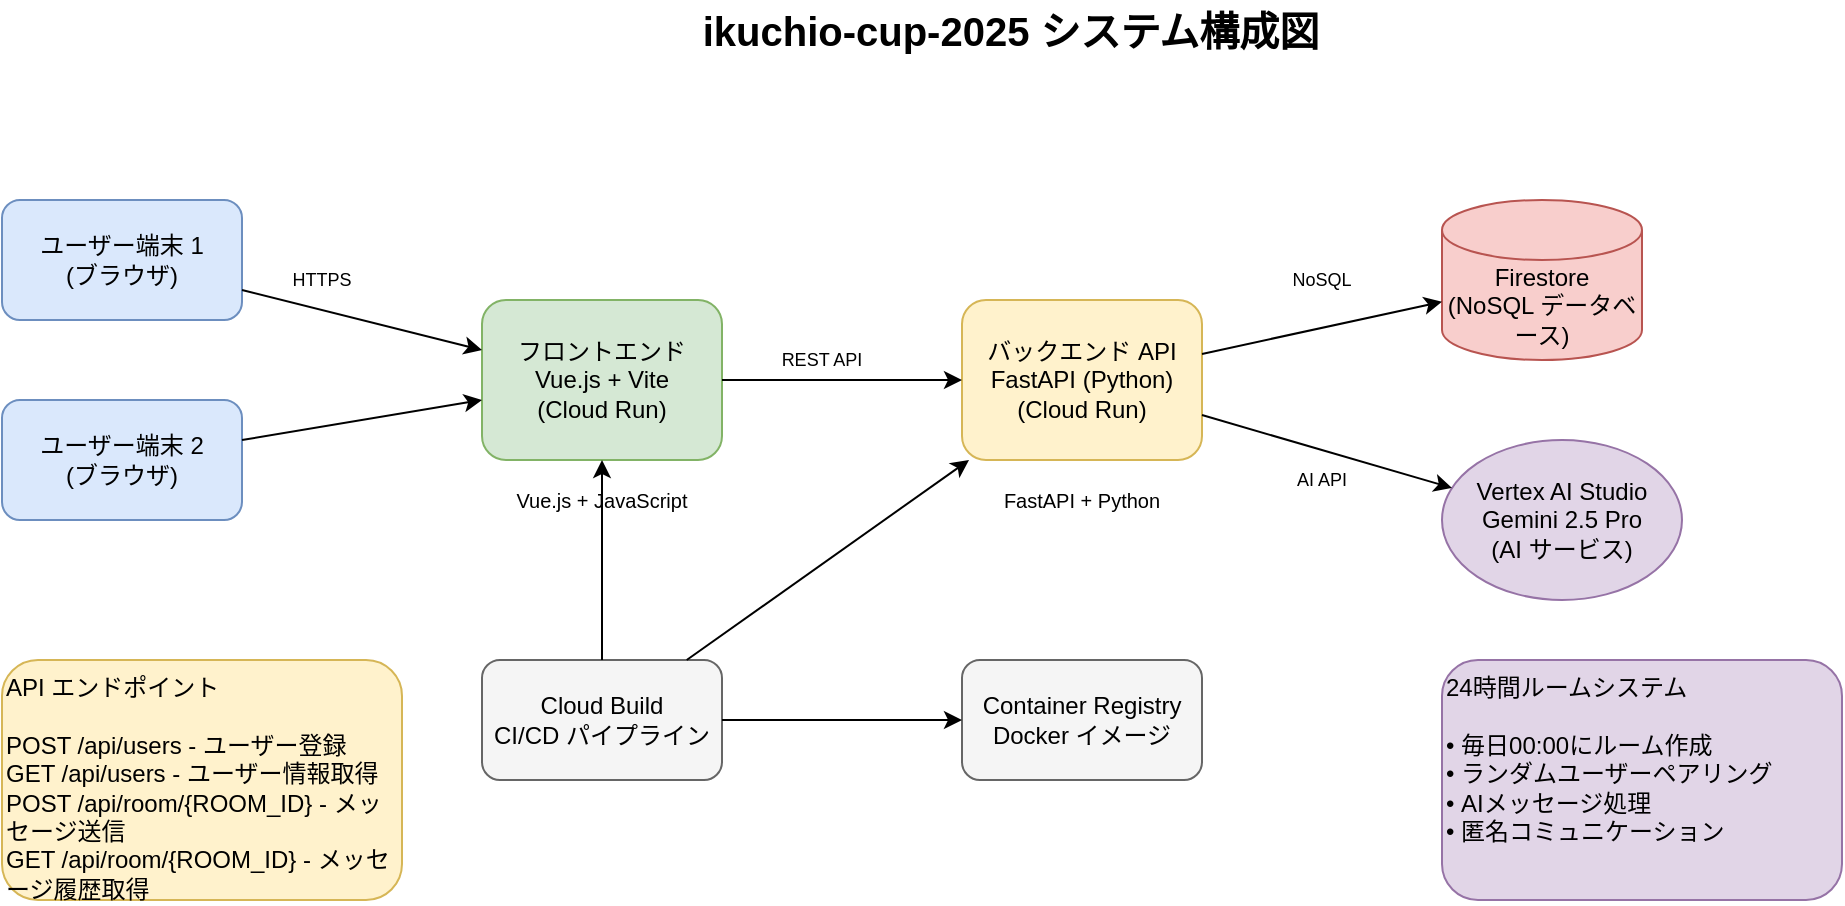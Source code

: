 <mxfile version="22.1.16" type="device">
  <diagram name="ikuchio-cup-2025 Architecture" id="architecture">
    <mxGraphModel dx="1422" dy="794" grid="1" gridSize="10" guides="1" tooltips="1" connect="1" arrows="1" fold="1" page="1" pageScale="1" pageWidth="1169" pageHeight="827" math="0" shadow="0">
      <root>
        <mxCell id="0" />
        <mxCell id="1" parent="0" />
        
        <!-- Title -->
        <mxCell id="title" value="ikuchio-cup-2025 システム構成図" style="text;html=1;strokeColor=none;fillColor=none;align=center;verticalAlign=middle;whiteSpace=wrap;rounded=0;fontSize=20;fontStyle=1;" vertex="1" parent="1">
          <mxGeometry x="400" y="20" width="369" height="30" as="geometry" />
        </mxCell>

        <!-- User Device -->
        <mxCell id="user1" value="ユーザー端末 1&#xa;(ブラウザ)" style="rounded=1;whiteSpace=wrap;html=1;fillColor=#dae8fc;strokeColor=#6c8ebf;" vertex="1" parent="1">
          <mxGeometry x="80" y="120" width="120" height="60" as="geometry" />
        </mxCell>
        
        <mxCell id="user2" value="ユーザー端末 2&#xa;(ブラウザ)" style="rounded=1;whiteSpace=wrap;html=1;fillColor=#dae8fc;strokeColor=#6c8ebf;" vertex="1" parent="1">
          <mxGeometry x="80" y="220" width="120" height="60" as="geometry" />
        </mxCell>

        <!-- Frontend -->
        <mxCell id="frontend" value="フロントエンド&#xa;Vue.js + Vite&#xa;(Cloud Run)" style="rounded=1;whiteSpace=wrap;html=1;fillColor=#d5e8d4;strokeColor=#82b366;" vertex="1" parent="1">
          <mxGeometry x="320" y="170" width="120" height="80" as="geometry" />
        </mxCell>

        <!-- Backend API -->
        <mxCell id="backend" value="バックエンド API&#xa;FastAPI (Python)&#xa;(Cloud Run)" style="rounded=1;whiteSpace=wrap;html=1;fillColor=#fff2cc;strokeColor=#d6b656;" vertex="1" parent="1">
          <mxGeometry x="560" y="170" width="120" height="80" as="geometry" />
        </mxCell>

        <!-- Database -->
        <mxCell id="firestore" value="Firestore&#xa;(NoSQL データベース)" style="shape=cylinder3;whiteSpace=wrap;html=1;boundedLbl=1;backgroundOutline=1;size=15;fillColor=#f8cecc;strokeColor=#b85450;" vertex="1" parent="1">
          <mxGeometry x="800" y="120" width="100" height="80" as="geometry" />
        </mxCell>

        <!-- AI Service -->
        <mxCell id="vertexai" value="Vertex AI Studio&#xa;Gemini 2.5 Pro&#xa;(AI サービス)" style="ellipse;whiteSpace=wrap;html=1;fillColor=#e1d5e7;strokeColor=#9673a6;" vertex="1" parent="1">
          <mxGeometry x="800" y="240" width="120" height="80" as="geometry" />
        </mxCell>

        <!-- Cloud Build -->
        <mxCell id="cloudbuild" value="Cloud Build&#xa;CI/CD パイプライン" style="rounded=1;whiteSpace=wrap;html=1;fillColor=#f5f5f5;strokeColor=#666666;" vertex="1" parent="1">
          <mxGeometry x="320" y="350" width="120" height="60" as="geometry" />
        </mxCell>

        <!-- Container Registry -->
        <mxCell id="gcr" value="Container Registry&#xa;Docker イメージ" style="rounded=1;whiteSpace=wrap;html=1;fillColor=#f5f5f5;strokeColor=#666666;" vertex="1" parent="1">
          <mxGeometry x="560" y="350" width="120" height="60" as="geometry" />
        </mxCell>

        <!-- Connections -->
        <!-- Users to Frontend -->
        <mxCell id="edge1" edge="1" parent="1" source="user1" target="frontend">
          <mxGeometry relative="1" as="geometry" />
        </mxCell>
        <mxCell id="edge2" edge="1" parent="1" source="user2" target="frontend">
          <mxGeometry relative="1" as="geometry" />
        </mxCell>

        <!-- Frontend to Backend -->
        <mxCell id="edge3" edge="1" parent="1" source="frontend" target="backend">
          <mxGeometry relative="1" as="geometry" />
        </mxCell>

        <!-- Backend to Firestore -->
        <mxCell id="edge4" edge="1" parent="1" source="backend" target="firestore">
          <mxGeometry relative="1" as="geometry" />
        </mxCell>

        <!-- Backend to Vertex AI -->
        <mxCell id="edge5" edge="1" parent="1" source="backend" target="vertexai">
          <mxGeometry relative="1" as="geometry" />
        </mxCell>

        <!-- Cloud Build to Services -->
        <mxCell id="edge6" edge="1" parent="1" source="cloudbuild" target="frontend">
          <mxGeometry relative="1" as="geometry" />
        </mxCell>
        <mxCell id="edge7" edge="1" parent="1" source="cloudbuild" target="backend">
          <mxGeometry relative="1" as="geometry" />
        </mxCell>
        <mxCell id="edge8" edge="1" parent="1" source="cloudbuild" target="gcr">
          <mxGeometry relative="1" as="geometry" />
        </mxCell>

        <!-- API Endpoints Box -->
        <mxCell id="api-box" value="API エンドポイント&#xa;&#xa;POST /api/users - ユーザー登録&#xa;GET /api/users - ユーザー情報取得&#xa;POST /api/room/{ROOM_ID} - メッセージ送信&#xa;GET /api/room/{ROOM_ID} - メッセージ履歴取得" style="rounded=1;whiteSpace=wrap;html=1;fillColor=#fff2cc;strokeColor=#d6b656;align=left;verticalAlign=top;" vertex="1" parent="1">
          <mxGeometry x="80" y="350" width="200" height="120" as="geometry" />
        </mxCell>

        <!-- Data Flow Box -->
        <mxCell id="dataflow-box" value="24時間ルームシステム&#xa;&#xa;• 毎日00:00にルーム作成&#xa;• ランダムユーザーペアリング&#xa;• AIメッセージ処理&#xa;• 匿名コミュニケーション" style="rounded=1;whiteSpace=wrap;html=1;fillColor=#e1d5e7;strokeColor=#9673a6;align=left;verticalAlign=top;" vertex="1" parent="1">
          <mxGeometry x="800" y="350" width="200" height="120" as="geometry" />
        </mxCell>

        <!-- Technology Stack Labels -->
        <mxCell id="tech-frontend" value="Vue.js + JavaScript" style="text;html=1;strokeColor=none;fillColor=none;align=center;verticalAlign=middle;whiteSpace=wrap;rounded=0;fontSize=10;" vertex="1" parent="1">
          <mxGeometry x="320" y="260" width="120" height="20" as="geometry" />
        </mxCell>

        <mxCell id="tech-backend" value="FastAPI + Python" style="text;html=1;strokeColor=none;fillColor=none;align=center;verticalAlign=middle;whiteSpace=wrap;rounded=0;fontSize=10;" vertex="1" parent="1">
          <mxGeometry x="560" y="260" width="120" height="20" as="geometry" />
        </mxCell>

        <!-- Connection Labels -->
        <mxCell id="label1" value="HTTPS" style="text;html=1;strokeColor=none;fillColor=none;align=center;verticalAlign=middle;whiteSpace=wrap;rounded=0;fontSize=9;" vertex="1" parent="1">
          <mxGeometry x="220" y="150" width="40" height="20" as="geometry" />
        </mxCell>

        <mxCell id="label2" value="REST API" style="text;html=1;strokeColor=none;fillColor=none;align=center;verticalAlign=middle;whiteSpace=wrap;rounded=0;fontSize=9;" vertex="1" parent="1">
          <mxGeometry x="460" y="190" width="60" height="20" as="geometry" />
        </mxCell>

        <mxCell id="label3" value="NoSQL" style="text;html=1;strokeColor=none;fillColor=none;align=center;verticalAlign=middle;whiteSpace=wrap;rounded=0;fontSize=9;" vertex="1" parent="1">
          <mxGeometry x="720" y="150" width="40" height="20" as="geometry" />
        </mxCell>

        <mxCell id="label4" value="AI API" style="text;html=1;strokeColor=none;fillColor=none;align=center;verticalAlign=middle;whiteSpace=wrap;rounded=0;fontSize=9;" vertex="1" parent="1">
          <mxGeometry x="720" y="250" width="40" height="20" as="geometry" />
        </mxCell>

      </root>
    </mxGraphModel>
  </diagram>
</mxfile>